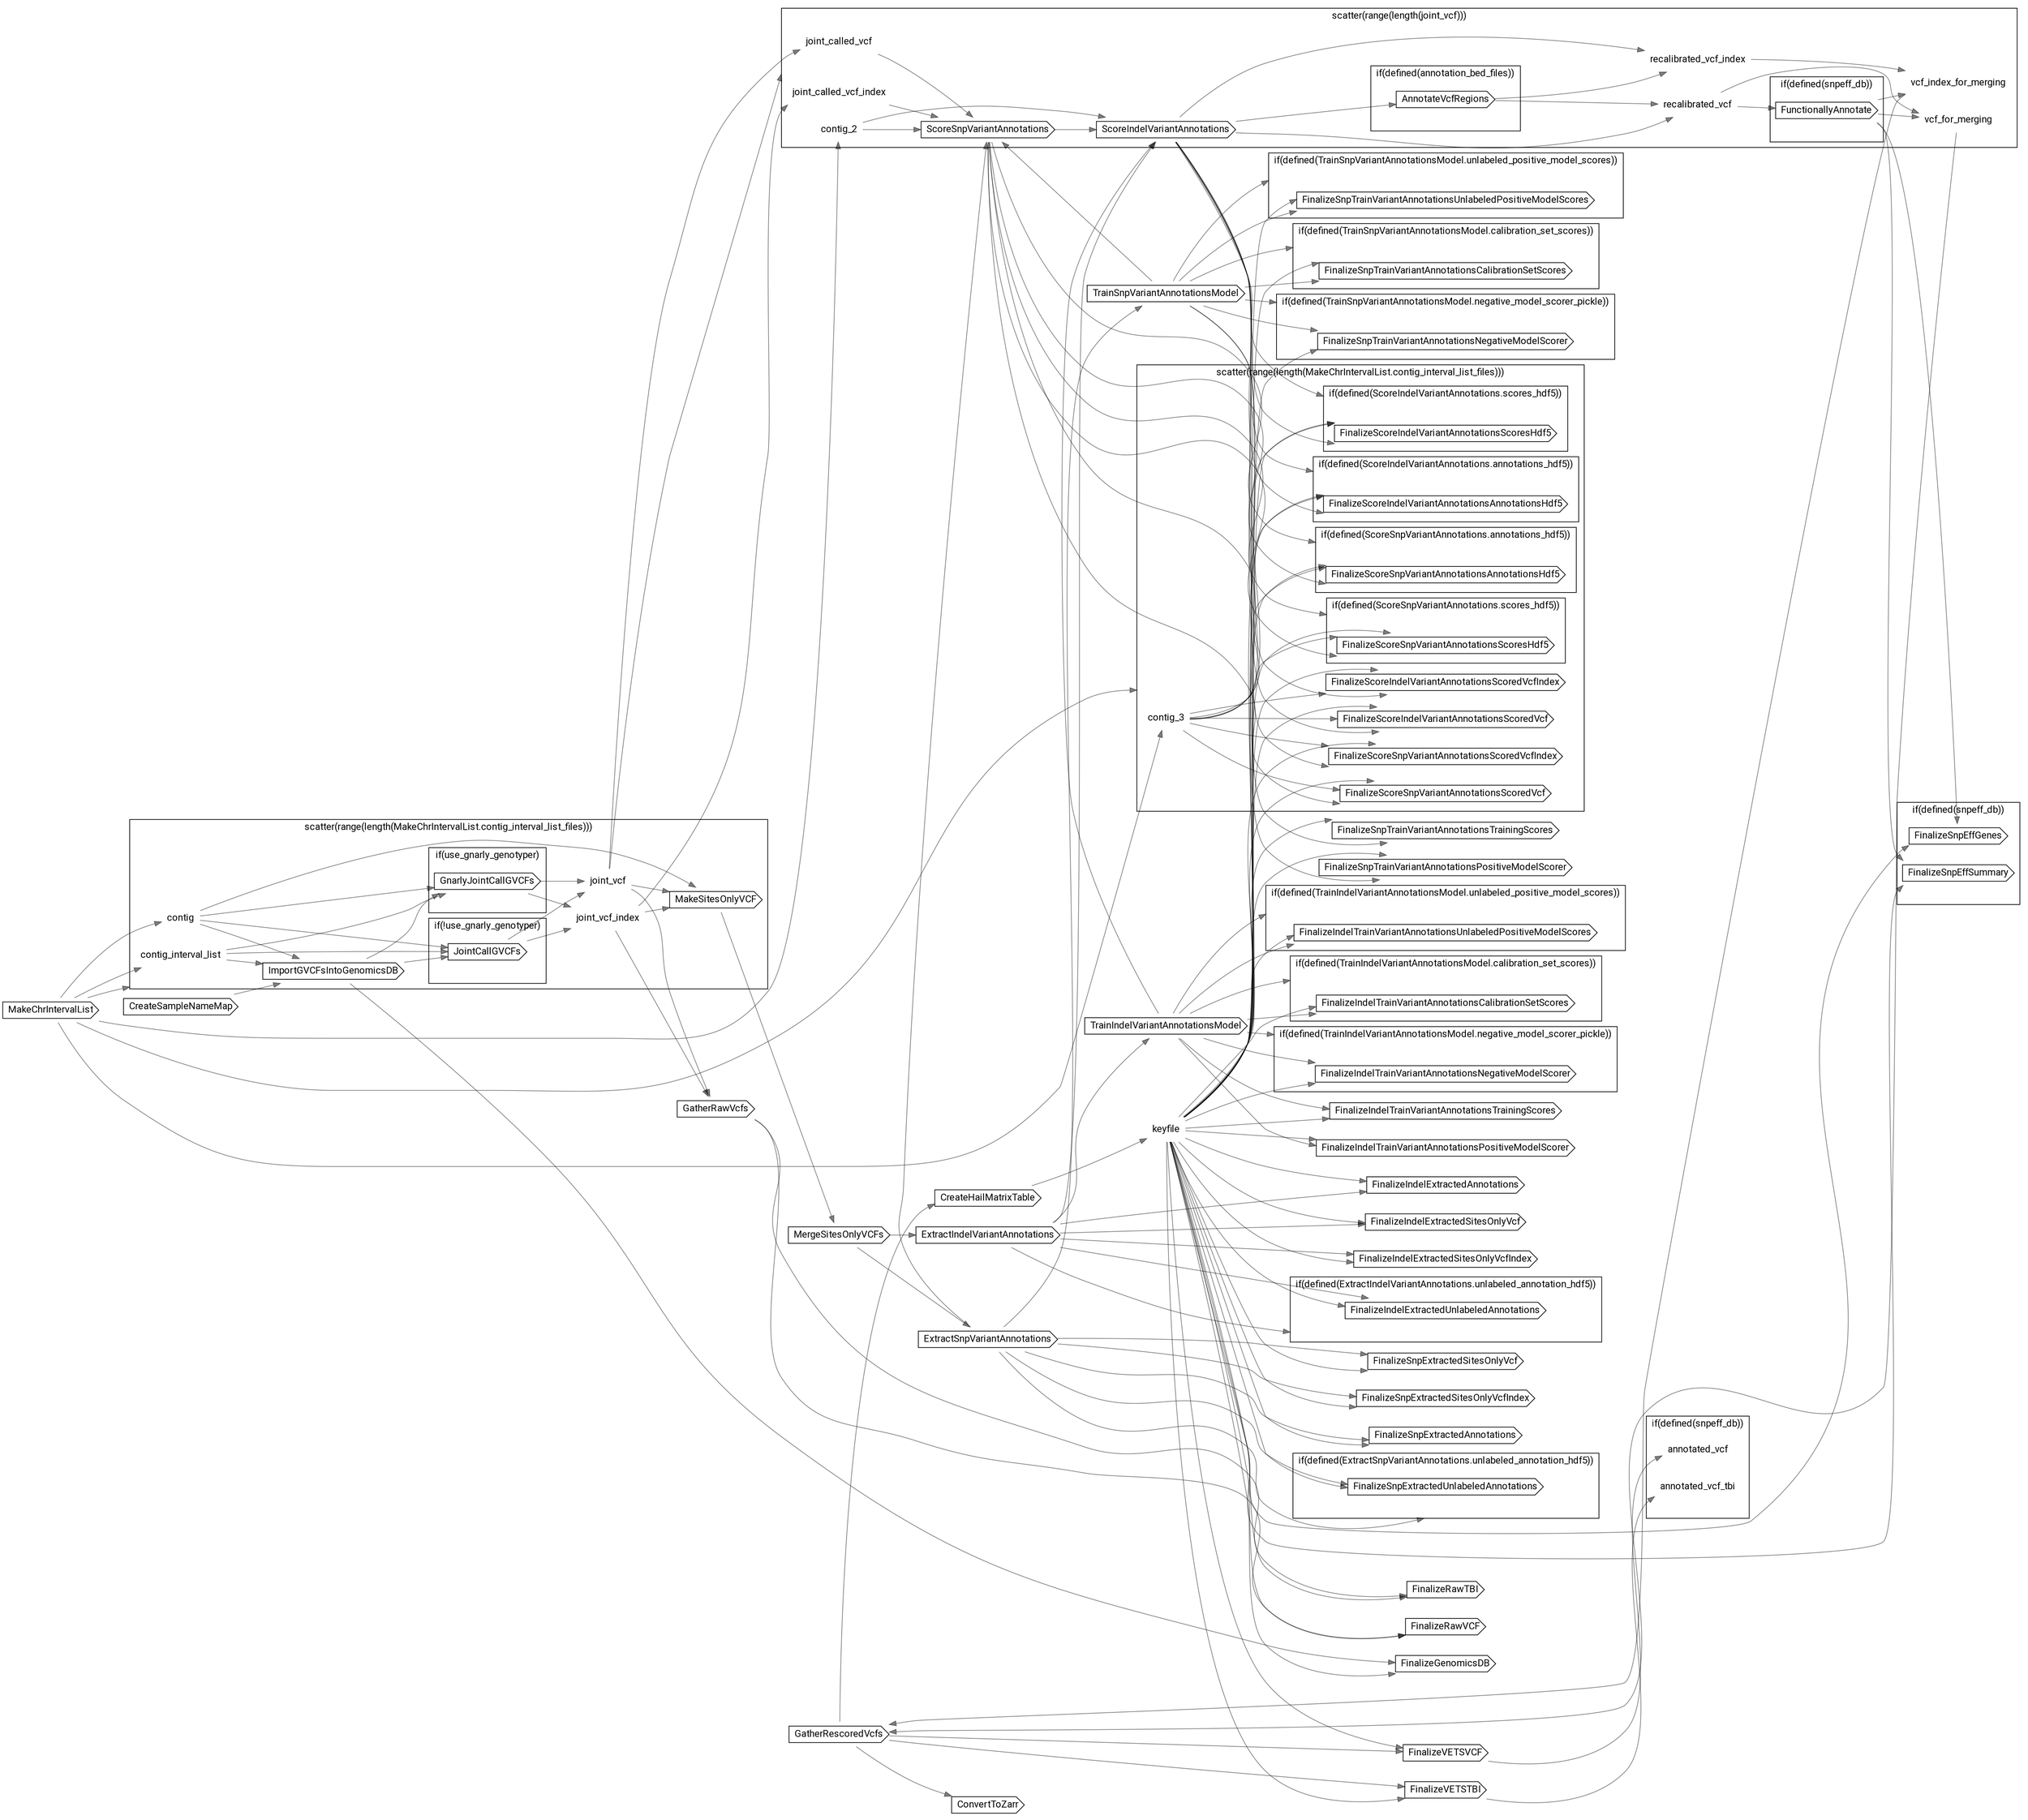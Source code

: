 // SRJointCallGVCFsWithGenomicsDB
digraph {
	compound=true rankdir=LR
	node [fontname=Roboto]
	edge [color="#00000080"]
	"call-MakeChrIntervalList" [label=MakeChrIntervalList shape=cds]
	"call-CreateSampleNameMap" [label=CreateSampleNameMap shape=cds]
	subgraph "cluster-scatter-L123C5-idx_1" {
		fontname=Roboto label="scatter(range(length(MakeChrIntervalList.contig_interval_list_files)))" rank=same
		"decl-contig" [label=contig shape=plaintext]
		"decl-contig_interval_list" [label=contig_interval_list shape=plaintext]
		"call-ImportGVCFsIntoGenomicsDB" [label=ImportGVCFsIntoGenomicsDB shape=cds]
		subgraph "cluster-if-L144C9" {
			fontname=Roboto label="if(use_gnarly_genotyper)" rank=same
			"call-GnarlyJointCallGVCFs" [label=GnarlyJointCallGVCFs shape=cds]
			"if-L144C9" [label="" height=0 margin=0 style=invis width=0]
		}
		subgraph "cluster-if-L160C9" {
			fontname=Roboto label="if(!use_gnarly_genotyper)" rank=same
			"call-JointCallGVCFs" [label=JointCallGVCFs shape=cds]
			"if-L160C9" [label="" height=0 margin=0 style=invis width=0]
		}
		"decl-joint_vcf" [label=joint_vcf shape=plaintext]
		"decl-joint_vcf_index" [label=joint_vcf_index shape=plaintext]
		"call-MakeSitesOnlyVCF" [label=MakeSitesOnlyVCF shape=cds]
		"scatter-L123C5-idx_1" [label="" height=0 margin=0 style=invis width=0]
	}
	"call-MergeSitesOnlyVCFs" [label=MergeSitesOnlyVCFs shape=cds]
	"call-ExtractIndelVariantAnnotations" [label=ExtractIndelVariantAnnotations shape=cds]
	"call-ExtractSnpVariantAnnotations" [label=ExtractSnpVariantAnnotations shape=cds]
	"call-TrainIndelVariantAnnotationsModel" [label=TrainIndelVariantAnnotationsModel shape=cds]
	"call-TrainSnpVariantAnnotationsModel" [label=TrainSnpVariantAnnotationsModel shape=cds]
	subgraph "cluster-scatter-L252C5-idx_2" {
		fontname=Roboto label="scatter(range(length(joint_vcf)))" rank=same
		"decl-contig_2" [label=contig_2 shape=plaintext]
		"decl-joint_called_vcf" [label=joint_called_vcf shape=plaintext]
		"decl-joint_called_vcf_index" [label=joint_called_vcf_index shape=plaintext]
		"call-ScoreSnpVariantAnnotations" [label=ScoreSnpVariantAnnotations shape=cds]
		"call-ScoreIndelVariantAnnotations" [label=ScoreIndelVariantAnnotations shape=cds]
		subgraph "cluster-if-L315C9" {
			fontname=Roboto label="if(defined(annotation_bed_files))" rank=same
			"call-AnnotateVcfRegions" [label=AnnotateVcfRegions shape=cds]
			"if-L315C9" [label="" height=0 margin=0 style=invis width=0]
		}
		"decl-recalibrated_vcf" [label=recalibrated_vcf shape=plaintext]
		"decl-recalibrated_vcf_index" [label=recalibrated_vcf_index shape=plaintext]
		subgraph "cluster-if-L331C9" {
			fontname=Roboto label="if(defined(snpeff_db))" rank=same
			"call-FunctionallyAnnotate" [label=FunctionallyAnnotate shape=cds]
			"if-L331C9" [label="" height=0 margin=0 style=invis width=0]
		}
		"decl-vcf_for_merging" [label=vcf_for_merging shape=plaintext]
		"decl-vcf_index_for_merging" [label=vcf_index_for_merging shape=plaintext]
		"scatter-L252C5-idx_2" [label="" height=0 margin=0 style=invis width=0]
	}
	"call-GatherRawVcfs" [label=GatherRawVcfs shape=cds]
	"call-GatherRescoredVcfs" [label=GatherRescoredVcfs shape=cds]
	"call-ConvertToZarr" [label=ConvertToZarr shape=cds]
	"call-CreateHailMatrixTable" [label=CreateHailMatrixTable shape=cds]
	"decl-keyfile" [label=keyfile shape=plaintext]
	"call-FinalizeGenomicsDB" [label=FinalizeGenomicsDB shape=cds]
	"call-FinalizeRawVCF" [label=FinalizeRawVCF shape=cds]
	"call-FinalizeRawTBI" [label=FinalizeRawTBI shape=cds]
	"call-FinalizeVETSVCF" [label=FinalizeVETSVCF shape=cds]
	"call-FinalizeVETSTBI" [label=FinalizeVETSTBI shape=cds]
	subgraph "cluster-if-L398C5" {
		fontname=Roboto label="if(defined(snpeff_db))" rank=same
		"call-FinalizeSnpEffSummary" [label=FinalizeSnpEffSummary shape=cds]
		"call-FinalizeSnpEffGenes" [label=FinalizeSnpEffGenes shape=cds]
		"if-L398C5" [label="" height=0 margin=0 style=invis width=0]
	}
	"call-FinalizeSnpExtractedAnnotations" [label=FinalizeSnpExtractedAnnotations shape=cds]
	"call-FinalizeSnpExtractedSitesOnlyVcf" [label=FinalizeSnpExtractedSitesOnlyVcf shape=cds]
	"call-FinalizeSnpExtractedSitesOnlyVcfIndex" [label=FinalizeSnpExtractedSitesOnlyVcfIndex shape=cds]
	subgraph "cluster-if-L411C5" {
		fontname=Roboto label="if(defined(ExtractSnpVariantAnnotations.unlabeled_annotation_hdf5))" rank=same
		"call-FinalizeSnpExtractedUnlabeledAnnotations" [label=FinalizeSnpExtractedUnlabeledAnnotations shape=cds]
		"if-L411C5" [label="" height=0 margin=0 style=invis width=0]
	}
	"call-FinalizeIndelExtractedAnnotations" [label=FinalizeIndelExtractedAnnotations shape=cds]
	"call-FinalizeIndelExtractedSitesOnlyVcf" [label=FinalizeIndelExtractedSitesOnlyVcf shape=cds]
	"call-FinalizeIndelExtractedSitesOnlyVcfIndex" [label=FinalizeIndelExtractedSitesOnlyVcfIndex shape=cds]
	subgraph "cluster-if-L417C5" {
		fontname=Roboto label="if(defined(ExtractIndelVariantAnnotations.unlabeled_annotation_hdf5))" rank=same
		"call-FinalizeIndelExtractedUnlabeledAnnotations" [label=FinalizeIndelExtractedUnlabeledAnnotations shape=cds]
		"if-L417C5" [label="" height=0 margin=0 style=invis width=0]
	}
	"call-FinalizeSnpTrainVariantAnnotationsTrainingScores" [label=FinalizeSnpTrainVariantAnnotationsTrainingScores shape=cds]
	"call-FinalizeSnpTrainVariantAnnotationsPositiveModelScorer" [label=FinalizeSnpTrainVariantAnnotationsPositiveModelScorer shape=cds]
	subgraph "cluster-if-L424C5" {
		fontname=Roboto label="if(defined(TrainSnpVariantAnnotationsModel.unlabeled_positive_model_scores))" rank=same
		"call-FinalizeSnpTrainVariantAnnotationsUnlabeledPositiveModelScores" [label=FinalizeSnpTrainVariantAnnotationsUnlabeledPositiveModelScores shape=cds]
		"if-L424C5" [label="" height=0 margin=0 style=invis width=0]
	}
	subgraph "cluster-if-L427C5" {
		fontname=Roboto label="if(defined(TrainSnpVariantAnnotationsModel.calibration_set_scores))" rank=same
		"call-FinalizeSnpTrainVariantAnnotationsCalibrationSetScores" [label=FinalizeSnpTrainVariantAnnotationsCalibrationSetScores shape=cds]
		"if-L427C5" [label="" height=0 margin=0 style=invis width=0]
	}
	subgraph "cluster-if-L430C5" {
		fontname=Roboto label="if(defined(TrainSnpVariantAnnotationsModel.negative_model_scorer_pickle))" rank=same
		"call-FinalizeSnpTrainVariantAnnotationsNegativeModelScorer" [label=FinalizeSnpTrainVariantAnnotationsNegativeModelScorer shape=cds]
		"if-L430C5" [label="" height=0 margin=0 style=invis width=0]
	}
	"call-FinalizeIndelTrainVariantAnnotationsTrainingScores" [label=FinalizeIndelTrainVariantAnnotationsTrainingScores shape=cds]
	"call-FinalizeIndelTrainVariantAnnotationsPositiveModelScorer" [label=FinalizeIndelTrainVariantAnnotationsPositiveModelScorer shape=cds]
	subgraph "cluster-if-L436C5" {
		fontname=Roboto label="if(defined(TrainIndelVariantAnnotationsModel.unlabeled_positive_model_scores))" rank=same
		"call-FinalizeIndelTrainVariantAnnotationsUnlabeledPositiveModelScores" [label=FinalizeIndelTrainVariantAnnotationsUnlabeledPositiveModelScores shape=cds]
		"if-L436C5" [label="" height=0 margin=0 style=invis width=0]
	}
	subgraph "cluster-if-L439C5" {
		fontname=Roboto label="if(defined(TrainIndelVariantAnnotationsModel.calibration_set_scores))" rank=same
		"call-FinalizeIndelTrainVariantAnnotationsCalibrationSetScores" [label=FinalizeIndelTrainVariantAnnotationsCalibrationSetScores shape=cds]
		"if-L439C5" [label="" height=0 margin=0 style=invis width=0]
	}
	subgraph "cluster-if-L442C5" {
		fontname=Roboto label="if(defined(TrainIndelVariantAnnotationsModel.negative_model_scorer_pickle))" rank=same
		"call-FinalizeIndelTrainVariantAnnotationsNegativeModelScorer" [label=FinalizeIndelTrainVariantAnnotationsNegativeModelScorer shape=cds]
		"if-L442C5" [label="" height=0 margin=0 style=invis width=0]
	}
	subgraph "cluster-scatter-L448C5-idx_3" {
		fontname=Roboto label="scatter(range(length(MakeChrIntervalList.contig_interval_list_files)))" rank=same
		"decl-contig_3" [label=contig_3 shape=plaintext]
		"call-FinalizeScoreSnpVariantAnnotationsScoredVcf" [label=FinalizeScoreSnpVariantAnnotationsScoredVcf shape=cds]
		"call-FinalizeScoreSnpVariantAnnotationsScoredVcfIndex" [label=FinalizeScoreSnpVariantAnnotationsScoredVcfIndex shape=cds]
		subgraph "cluster-if-L454C9" {
			fontname=Roboto label="if(defined(ScoreSnpVariantAnnotations.annotations_hdf5))" rank=same
			"call-FinalizeScoreSnpVariantAnnotationsAnnotationsHdf5" [label=FinalizeScoreSnpVariantAnnotationsAnnotationsHdf5 shape=cds]
			"if-L454C9" [label="" height=0 margin=0 style=invis width=0]
		}
		subgraph "cluster-if-L457C9" {
			fontname=Roboto label="if(defined(ScoreSnpVariantAnnotations.scores_hdf5))" rank=same
			"call-FinalizeScoreSnpVariantAnnotationsScoresHdf5" [label=FinalizeScoreSnpVariantAnnotationsScoresHdf5 shape=cds]
			"if-L457C9" [label="" height=0 margin=0 style=invis width=0]
		}
		"call-FinalizeScoreIndelVariantAnnotationsScoredVcf" [label=FinalizeScoreIndelVariantAnnotationsScoredVcf shape=cds]
		"call-FinalizeScoreIndelVariantAnnotationsScoredVcfIndex" [label=FinalizeScoreIndelVariantAnnotationsScoredVcfIndex shape=cds]
		subgraph "cluster-if-L463C9" {
			fontname=Roboto label="if(defined(ScoreIndelVariantAnnotations.annotations_hdf5))" rank=same
			"call-FinalizeScoreIndelVariantAnnotationsAnnotationsHdf5" [label=FinalizeScoreIndelVariantAnnotationsAnnotationsHdf5 shape=cds]
			"if-L463C9" [label="" height=0 margin=0 style=invis width=0]
		}
		subgraph "cluster-if-L466C9" {
			fontname=Roboto label="if(defined(ScoreIndelVariantAnnotations.scores_hdf5))" rank=same
			"call-FinalizeScoreIndelVariantAnnotationsScoresHdf5" [label=FinalizeScoreIndelVariantAnnotationsScoresHdf5 shape=cds]
			"if-L466C9" [label="" height=0 margin=0 style=invis width=0]
		}
		"scatter-L448C5-idx_3" [label="" height=0 margin=0 style=invis width=0]
	}
	subgraph "cluster-if-L472C5" {
		fontname=Roboto label="if(defined(snpeff_db))" rank=same
		"decl-annotated_vcf" [label=annotated_vcf shape=plaintext]
		"decl-annotated_vcf_tbi" [label=annotated_vcf_tbi shape=plaintext]
		"if-L472C5" [label="" height=0 margin=0 style=invis width=0]
	}
	"call-MakeChrIntervalList" -> "scatter-L123C5-idx_1" [lhead="cluster-scatter-L123C5-idx_1"]
	"call-MakeChrIntervalList" -> "decl-contig"
	"call-MakeChrIntervalList" -> "decl-contig_interval_list"
	"call-CreateSampleNameMap" -> "call-ImportGVCFsIntoGenomicsDB"
	"decl-contig_interval_list" -> "call-ImportGVCFsIntoGenomicsDB"
	"decl-contig" -> "call-ImportGVCFsIntoGenomicsDB"
	"call-ImportGVCFsIntoGenomicsDB" -> "call-GnarlyJointCallGVCFs"
	"decl-contig_interval_list" -> "call-GnarlyJointCallGVCFs"
	"decl-contig" -> "call-GnarlyJointCallGVCFs"
	"call-ImportGVCFsIntoGenomicsDB" -> "call-JointCallGVCFs"
	"decl-contig_interval_list" -> "call-JointCallGVCFs"
	"decl-contig" -> "call-JointCallGVCFs"
	"call-GnarlyJointCallGVCFs" -> "decl-joint_vcf"
	"call-JointCallGVCFs" -> "decl-joint_vcf"
	"call-GnarlyJointCallGVCFs" -> "decl-joint_vcf_index"
	"call-JointCallGVCFs" -> "decl-joint_vcf_index"
	"decl-contig" -> "call-MakeSitesOnlyVCF"
	"decl-joint_vcf" -> "call-MakeSitesOnlyVCF"
	"decl-joint_vcf_index" -> "call-MakeSitesOnlyVCF"
	"call-MakeSitesOnlyVCF" -> "call-MergeSitesOnlyVCFs"
	"call-MergeSitesOnlyVCFs" -> "call-ExtractIndelVariantAnnotations"
	"call-MergeSitesOnlyVCFs" -> "call-ExtractSnpVariantAnnotations"
	"call-ExtractIndelVariantAnnotations" -> "call-TrainIndelVariantAnnotationsModel"
	"call-ExtractSnpVariantAnnotations" -> "call-TrainSnpVariantAnnotationsModel"
	"decl-joint_vcf" -> "scatter-L252C5-idx_2" [lhead="cluster-scatter-L252C5-idx_2"]
	"call-MakeChrIntervalList" -> "decl-contig_2"
	"decl-joint_vcf" -> "decl-joint_called_vcf"
	"decl-joint_vcf_index" -> "decl-joint_called_vcf_index"
	"decl-joint_called_vcf" -> "call-ScoreSnpVariantAnnotations"
	"decl-joint_called_vcf_index" -> "call-ScoreSnpVariantAnnotations"
	"call-ExtractSnpVariantAnnotations" -> "call-ScoreSnpVariantAnnotations"
	"call-TrainSnpVariantAnnotationsModel" -> "call-ScoreSnpVariantAnnotations"
	"decl-contig_2" -> "call-ScoreSnpVariantAnnotations"
	"call-ScoreSnpVariantAnnotations" -> "call-ScoreIndelVariantAnnotations"
	"call-TrainIndelVariantAnnotationsModel" -> "call-ScoreIndelVariantAnnotations"
	"decl-contig_2" -> "call-ScoreIndelVariantAnnotations"
	"call-ExtractIndelVariantAnnotations" -> "call-ScoreIndelVariantAnnotations"
	"call-ScoreIndelVariantAnnotations" -> "call-AnnotateVcfRegions"
	"call-ScoreIndelVariantAnnotations" -> "decl-recalibrated_vcf"
	"call-AnnotateVcfRegions" -> "decl-recalibrated_vcf"
	"call-ScoreIndelVariantAnnotations" -> "decl-recalibrated_vcf_index"
	"call-AnnotateVcfRegions" -> "decl-recalibrated_vcf_index"
	"decl-recalibrated_vcf" -> "call-FunctionallyAnnotate"
	"call-FunctionallyAnnotate" -> "decl-vcf_for_merging"
	"decl-recalibrated_vcf" -> "decl-vcf_for_merging"
	"call-FunctionallyAnnotate" -> "decl-vcf_index_for_merging"
	"decl-recalibrated_vcf_index" -> "decl-vcf_index_for_merging"
	"decl-joint_vcf_index" -> "call-GatherRawVcfs"
	"decl-joint_vcf" -> "call-GatherRawVcfs"
	"decl-vcf_for_merging" -> "call-GatherRescoredVcfs"
	"decl-vcf_index_for_merging" -> "call-GatherRescoredVcfs"
	"call-GatherRescoredVcfs" -> "call-ConvertToZarr"
	"call-GatherRescoredVcfs" -> "call-CreateHailMatrixTable"
	"call-CreateHailMatrixTable" -> "decl-keyfile"
	"call-ImportGVCFsIntoGenomicsDB" -> "call-FinalizeGenomicsDB"
	"decl-keyfile" -> "call-FinalizeGenomicsDB"
	"call-GatherRawVcfs" -> "call-FinalizeRawVCF"
	"decl-keyfile" -> "call-FinalizeRawVCF"
	"call-GatherRawVcfs" -> "call-FinalizeRawTBI"
	"decl-keyfile" -> "call-FinalizeRawTBI"
	"call-GatherRescoredVcfs" -> "call-FinalizeVETSVCF"
	"decl-keyfile" -> "call-FinalizeVETSVCF"
	"call-GatherRescoredVcfs" -> "call-FinalizeVETSTBI"
	"decl-keyfile" -> "call-FinalizeVETSTBI"
	"decl-keyfile" -> "call-FinalizeSnpEffSummary"
	"call-FunctionallyAnnotate" -> "call-FinalizeSnpEffSummary"
	"decl-keyfile" -> "call-FinalizeSnpEffGenes"
	"call-FunctionallyAnnotate" -> "call-FinalizeSnpEffGenes"
	"call-ExtractSnpVariantAnnotations" -> "call-FinalizeSnpExtractedAnnotations"
	"decl-keyfile" -> "call-FinalizeSnpExtractedAnnotations"
	"call-ExtractSnpVariantAnnotations" -> "call-FinalizeSnpExtractedSitesOnlyVcf"
	"decl-keyfile" -> "call-FinalizeSnpExtractedSitesOnlyVcf"
	"call-ExtractSnpVariantAnnotations" -> "call-FinalizeSnpExtractedSitesOnlyVcfIndex"
	"decl-keyfile" -> "call-FinalizeSnpExtractedSitesOnlyVcfIndex"
	"call-ExtractSnpVariantAnnotations" -> "if-L411C5" [lhead="cluster-if-L411C5"]
	"call-ExtractSnpVariantAnnotations" -> "call-FinalizeSnpExtractedUnlabeledAnnotations"
	"decl-keyfile" -> "call-FinalizeSnpExtractedUnlabeledAnnotations"
	"call-ExtractIndelVariantAnnotations" -> "call-FinalizeIndelExtractedAnnotations"
	"decl-keyfile" -> "call-FinalizeIndelExtractedAnnotations"
	"call-ExtractIndelVariantAnnotations" -> "call-FinalizeIndelExtractedSitesOnlyVcf"
	"decl-keyfile" -> "call-FinalizeIndelExtractedSitesOnlyVcf"
	"call-ExtractIndelVariantAnnotations" -> "call-FinalizeIndelExtractedSitesOnlyVcfIndex"
	"decl-keyfile" -> "call-FinalizeIndelExtractedSitesOnlyVcfIndex"
	"call-ExtractIndelVariantAnnotations" -> "if-L417C5" [lhead="cluster-if-L417C5"]
	"call-ExtractIndelVariantAnnotations" -> "call-FinalizeIndelExtractedUnlabeledAnnotations"
	"decl-keyfile" -> "call-FinalizeIndelExtractedUnlabeledAnnotations"
	"call-TrainSnpVariantAnnotationsModel" -> "call-FinalizeSnpTrainVariantAnnotationsTrainingScores"
	"decl-keyfile" -> "call-FinalizeSnpTrainVariantAnnotationsTrainingScores"
	"call-TrainSnpVariantAnnotationsModel" -> "call-FinalizeSnpTrainVariantAnnotationsPositiveModelScorer"
	"decl-keyfile" -> "call-FinalizeSnpTrainVariantAnnotationsPositiveModelScorer"
	"call-TrainSnpVariantAnnotationsModel" -> "if-L424C5" [lhead="cluster-if-L424C5"]
	"call-TrainSnpVariantAnnotationsModel" -> "call-FinalizeSnpTrainVariantAnnotationsUnlabeledPositiveModelScores"
	"decl-keyfile" -> "call-FinalizeSnpTrainVariantAnnotationsUnlabeledPositiveModelScores"
	"call-TrainSnpVariantAnnotationsModel" -> "if-L427C5" [lhead="cluster-if-L427C5"]
	"call-TrainSnpVariantAnnotationsModel" -> "call-FinalizeSnpTrainVariantAnnotationsCalibrationSetScores"
	"decl-keyfile" -> "call-FinalizeSnpTrainVariantAnnotationsCalibrationSetScores"
	"call-TrainSnpVariantAnnotationsModel" -> "if-L430C5" [lhead="cluster-if-L430C5"]
	"call-TrainSnpVariantAnnotationsModel" -> "call-FinalizeSnpTrainVariantAnnotationsNegativeModelScorer"
	"decl-keyfile" -> "call-FinalizeSnpTrainVariantAnnotationsNegativeModelScorer"
	"call-TrainIndelVariantAnnotationsModel" -> "call-FinalizeIndelTrainVariantAnnotationsTrainingScores"
	"decl-keyfile" -> "call-FinalizeIndelTrainVariantAnnotationsTrainingScores"
	"call-TrainIndelVariantAnnotationsModel" -> "call-FinalizeIndelTrainVariantAnnotationsPositiveModelScorer"
	"decl-keyfile" -> "call-FinalizeIndelTrainVariantAnnotationsPositiveModelScorer"
	"call-TrainIndelVariantAnnotationsModel" -> "if-L436C5" [lhead="cluster-if-L436C5"]
	"call-TrainIndelVariantAnnotationsModel" -> "call-FinalizeIndelTrainVariantAnnotationsUnlabeledPositiveModelScores"
	"decl-keyfile" -> "call-FinalizeIndelTrainVariantAnnotationsUnlabeledPositiveModelScores"
	"call-TrainIndelVariantAnnotationsModel" -> "if-L439C5" [lhead="cluster-if-L439C5"]
	"call-TrainIndelVariantAnnotationsModel" -> "call-FinalizeIndelTrainVariantAnnotationsCalibrationSetScores"
	"decl-keyfile" -> "call-FinalizeIndelTrainVariantAnnotationsCalibrationSetScores"
	"call-TrainIndelVariantAnnotationsModel" -> "if-L442C5" [lhead="cluster-if-L442C5"]
	"call-TrainIndelVariantAnnotationsModel" -> "call-FinalizeIndelTrainVariantAnnotationsNegativeModelScorer"
	"decl-keyfile" -> "call-FinalizeIndelTrainVariantAnnotationsNegativeModelScorer"
	"call-MakeChrIntervalList" -> "scatter-L448C5-idx_3" [lhead="cluster-scatter-L448C5-idx_3"]
	"call-MakeChrIntervalList" -> "decl-contig_3"
	"decl-contig_3" -> "call-FinalizeScoreSnpVariantAnnotationsScoredVcf"
	"decl-keyfile" -> "call-FinalizeScoreSnpVariantAnnotationsScoredVcf"
	"call-ScoreSnpVariantAnnotations" -> "call-FinalizeScoreSnpVariantAnnotationsScoredVcf"
	"decl-contig_3" -> "call-FinalizeScoreSnpVariantAnnotationsScoredVcfIndex"
	"decl-keyfile" -> "call-FinalizeScoreSnpVariantAnnotationsScoredVcfIndex"
	"call-ScoreSnpVariantAnnotations" -> "call-FinalizeScoreSnpVariantAnnotationsScoredVcfIndex"
	"call-ScoreSnpVariantAnnotations" -> "if-L454C9" [lhead="cluster-if-L454C9"]
	"decl-contig_3" -> "call-FinalizeScoreSnpVariantAnnotationsAnnotationsHdf5"
	"decl-keyfile" -> "call-FinalizeScoreSnpVariantAnnotationsAnnotationsHdf5"
	"call-ScoreSnpVariantAnnotations" -> "call-FinalizeScoreSnpVariantAnnotationsAnnotationsHdf5"
	"call-ScoreSnpVariantAnnotations" -> "if-L457C9" [lhead="cluster-if-L457C9"]
	"decl-contig_3" -> "call-FinalizeScoreSnpVariantAnnotationsScoresHdf5"
	"decl-keyfile" -> "call-FinalizeScoreSnpVariantAnnotationsScoresHdf5"
	"call-ScoreSnpVariantAnnotations" -> "call-FinalizeScoreSnpVariantAnnotationsScoresHdf5"
	"call-ScoreIndelVariantAnnotations" -> "call-FinalizeScoreIndelVariantAnnotationsScoredVcf"
	"decl-contig_3" -> "call-FinalizeScoreIndelVariantAnnotationsScoredVcf"
	"decl-keyfile" -> "call-FinalizeScoreIndelVariantAnnotationsScoredVcf"
	"call-ScoreIndelVariantAnnotations" -> "call-FinalizeScoreIndelVariantAnnotationsScoredVcfIndex"
	"decl-contig_3" -> "call-FinalizeScoreIndelVariantAnnotationsScoredVcfIndex"
	"decl-keyfile" -> "call-FinalizeScoreIndelVariantAnnotationsScoredVcfIndex"
	"call-ScoreIndelVariantAnnotations" -> "if-L463C9" [lhead="cluster-if-L463C9"]
	"call-ScoreIndelVariantAnnotations" -> "call-FinalizeScoreIndelVariantAnnotationsAnnotationsHdf5"
	"decl-contig_3" -> "call-FinalizeScoreIndelVariantAnnotationsAnnotationsHdf5"
	"decl-keyfile" -> "call-FinalizeScoreIndelVariantAnnotationsAnnotationsHdf5"
	"call-ScoreIndelVariantAnnotations" -> "if-L466C9" [lhead="cluster-if-L466C9"]
	"call-ScoreIndelVariantAnnotations" -> "call-FinalizeScoreIndelVariantAnnotationsScoresHdf5"
	"decl-contig_3" -> "call-FinalizeScoreIndelVariantAnnotationsScoresHdf5"
	"decl-keyfile" -> "call-FinalizeScoreIndelVariantAnnotationsScoresHdf5"
	"call-FinalizeVETSVCF" -> "decl-annotated_vcf"
	"call-FinalizeVETSTBI" -> "decl-annotated_vcf_tbi"
}
